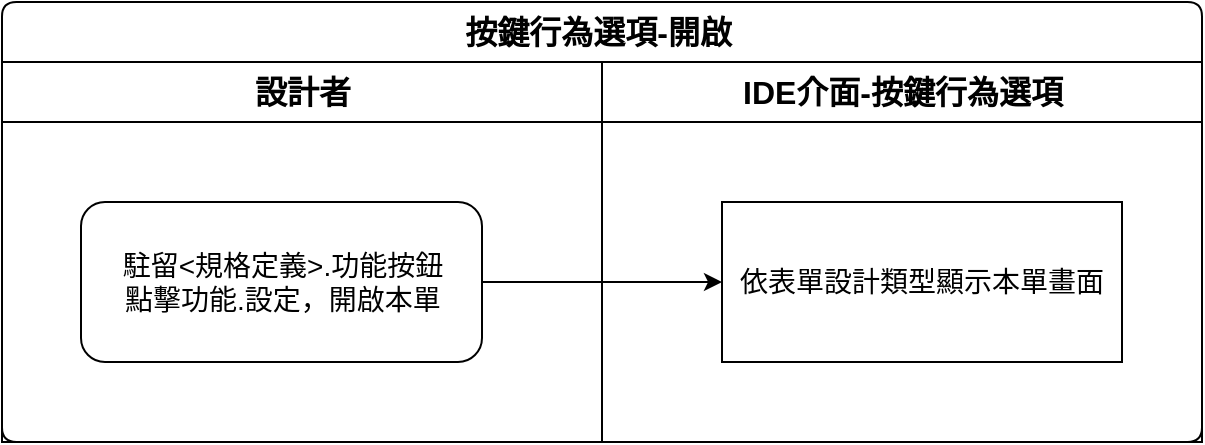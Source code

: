 <mxfile version="13.7.9" type="device" pages="3"><diagram id="K7wwV41DB2iXc-bwP2yq" name="Open"><mxGraphModel dx="1024" dy="1419" grid="1" gridSize="10" guides="1" tooltips="1" connect="1" arrows="1" fold="1" page="1" pageScale="1" pageWidth="1169" pageHeight="827" math="0" shadow="0"><root><mxCell id="0l069XJZi1C2xxRmXRfm-0"/><mxCell id="0l069XJZi1C2xxRmXRfm-1" parent="0l069XJZi1C2xxRmXRfm-0"/><mxCell id="Us8diwwUXw52Ycvlx1S9-0" value="按鍵行為選項-開啟&amp;nbsp;" style="swimlane;html=1;childLayout=stackLayout;resizeParent=1;resizeParentMax=0;strokeColor=#000000;strokeWidth=1;fontSize=16;rounded=1;arcSize=8;startSize=30;" parent="0l069XJZi1C2xxRmXRfm-1" vertex="1"><mxGeometry x="240" y="-740" width="600" height="220" as="geometry"/></mxCell><mxCell id="Us8diwwUXw52Ycvlx1S9-1" value="設計者" style="swimlane;html=1;startSize=30;fontSize=16;strokeWidth=1;" parent="Us8diwwUXw52Ycvlx1S9-0" vertex="1"><mxGeometry y="30" width="300" height="190" as="geometry"/></mxCell><mxCell id="Us8diwwUXw52Ycvlx1S9-4" value="駐留&amp;lt;規格定義&amp;gt;.功能按鈕&lt;br&gt;點擊功能.設定，開啟本單" style="rounded=1;whiteSpace=wrap;html=1;strokeWidth=1;fontSize=14;" parent="Us8diwwUXw52Ycvlx1S9-1" vertex="1"><mxGeometry x="39.5" y="70" width="200.5" height="80" as="geometry"/></mxCell><mxCell id="Us8diwwUXw52Ycvlx1S9-9" style="edgeStyle=orthogonalEdgeStyle;rounded=0;orthogonalLoop=1;jettySize=auto;html=1;" parent="Us8diwwUXw52Ycvlx1S9-0" source="Us8diwwUXw52Ycvlx1S9-4" target="Us8diwwUXw52Ycvlx1S9-7" edge="1"><mxGeometry relative="1" as="geometry"/></mxCell><mxCell id="Us8diwwUXw52Ycvlx1S9-5" value="IDE介面-按鍵行為選項" style="swimlane;html=1;startSize=30;fontSize=16;strokeWidth=1;" parent="Us8diwwUXw52Ycvlx1S9-0" vertex="1"><mxGeometry x="300" y="30" width="300" height="190" as="geometry"/></mxCell><mxCell id="Us8diwwUXw52Ycvlx1S9-7" value="依表單設計類型顯示本單畫面" style="rounded=0;whiteSpace=wrap;html=1;strokeWidth=1;fontSize=14;" parent="Us8diwwUXw52Ycvlx1S9-5" vertex="1"><mxGeometry x="60" y="70" width="200" height="80" as="geometry"/></mxCell></root></mxGraphModel></diagram><diagram id="hVfObUhh0C_qKaUYX13E" name="Save"><mxGraphModel dx="1024" dy="1419" grid="1" gridSize="10" guides="1" tooltips="1" connect="1" arrows="1" fold="1" page="1" pageScale="1" pageWidth="1169" pageHeight="827" math="0" shadow="0"><root><mxCell id="pF5REmeNnPbOLqDZ2f70-0"/><mxCell id="pF5REmeNnPbOLqDZ2f70-1" parent="pF5REmeNnPbOLqDZ2f70-0"/><mxCell id="7oc8m5TQ8r6AbfG_qOhs-0" value="按鍵行為選項-儲存&amp;nbsp;" style="swimlane;html=1;childLayout=stackLayout;resizeParent=1;resizeParentMax=0;strokeColor=#000000;strokeWidth=1;fontSize=16;rounded=1;arcSize=8;startSize=30;" parent="pF5REmeNnPbOLqDZ2f70-1" vertex="1"><mxGeometry x="160" y="-740" width="600" height="220" as="geometry"/></mxCell><mxCell id="7oc8m5TQ8r6AbfG_qOhs-1" value="設計者" style="swimlane;html=1;startSize=30;fontSize=16;" parent="7oc8m5TQ8r6AbfG_qOhs-0" vertex="1"><mxGeometry y="30" width="280" height="190" as="geometry"/></mxCell><mxCell id="zFk8IubvTvMaM5fmpq1z-0" value="點擊按鈕.儲存" style="rounded=1;whiteSpace=wrap;html=1;strokeWidth=1;fontSize=14;" parent="7oc8m5TQ8r6AbfG_qOhs-1" vertex="1"><mxGeometry x="39.5" y="70" width="181" height="80" as="geometry"/></mxCell><mxCell id="7oc8m5TQ8r6AbfG_qOhs-12" style="edgeStyle=orthogonalEdgeStyle;rounded=0;orthogonalLoop=1;jettySize=auto;html=1;exitX=1;exitY=0.5;exitDx=0;exitDy=0;" parent="7oc8m5TQ8r6AbfG_qOhs-0" source="zFk8IubvTvMaM5fmpq1z-0" target="7oc8m5TQ8r6AbfG_qOhs-7" edge="1"><mxGeometry relative="1" as="geometry"><mxPoint x="210" y="200" as="sourcePoint"/></mxGeometry></mxCell><mxCell id="7oc8m5TQ8r6AbfG_qOhs-6" value="IDE介面-按鍵行為選項" style="swimlane;html=1;startSize=30;fontSize=16;strokeWidth=1;" parent="7oc8m5TQ8r6AbfG_qOhs-0" vertex="1"><mxGeometry x="280" y="30" width="320" height="190" as="geometry"/></mxCell><mxCell id="7oc8m5TQ8r6AbfG_qOhs-7" value="該按鈕新增行為選項:推播通知&amp;nbsp;&lt;br&gt;關閉本單, 重顯&amp;lt;規格定義&amp;gt; 畫面" style="rounded=0;whiteSpace=wrap;html=1;strokeWidth=1;fontSize=14;" parent="7oc8m5TQ8r6AbfG_qOhs-6" vertex="1"><mxGeometry x="60" y="70" width="221" height="80" as="geometry"/></mxCell></root></mxGraphModel></diagram><diagram id="e_dQQ_k0Yvmmp3c18DHk" name="Reset"><mxGraphModel dx="1024" dy="1419" grid="1" gridSize="10" guides="1" tooltips="1" connect="1" arrows="1" fold="1" page="1" pageScale="1" pageWidth="1169" pageHeight="827" math="0" shadow="0"><root><mxCell id="vazAi44Bx-To5EjOfdAC-0"/><mxCell id="vazAi44Bx-To5EjOfdAC-1" parent="vazAi44Bx-To5EjOfdAC-0"/><mxCell id="izKQow6m2KpC0UMuBFs7-0" value="按鍵行為選項-重設&amp;nbsp;" style="swimlane;html=1;childLayout=stackLayout;resizeParent=1;resizeParentMax=0;strokeColor=#000000;strokeWidth=1;fontSize=16;rounded=1;arcSize=8;startSize=30;" parent="vazAi44Bx-To5EjOfdAC-1" vertex="1"><mxGeometry x="240" y="-740" width="560" height="220" as="geometry"/></mxCell><mxCell id="izKQow6m2KpC0UMuBFs7-1" value="設計者" style="swimlane;html=1;startSize=30;fontSize=16;rounded=0;strokeWidth=1;" parent="izKQow6m2KpC0UMuBFs7-0" vertex="1"><mxGeometry y="30" width="260" height="190" as="geometry"/></mxCell><mxCell id="qmJuhUGuDBpNAFv-DSXs-0" value="點擊按鈕.儲存" style="rounded=1;whiteSpace=wrap;html=1;strokeWidth=1;fontSize=14;" vertex="1" parent="izKQow6m2KpC0UMuBFs7-1"><mxGeometry x="40" y="70" width="170" height="80" as="geometry"/></mxCell><mxCell id="izKQow6m2KpC0UMuBFs7-6" value="IDE介面-按鍵行為選項" style="swimlane;html=1;startSize=30;fontSize=16;strokeWidth=1;" parent="izKQow6m2KpC0UMuBFs7-0" vertex="1"><mxGeometry x="260" y="30" width="300" height="190" as="geometry"/></mxCell><mxCell id="izKQow6m2KpC0UMuBFs7-8" value="除選項:1.基本設定外&lt;br&gt;清除其它已選取的行為選項" style="rounded=0;whiteSpace=wrap;html=1;strokeWidth=1;fontSize=14;" parent="izKQow6m2KpC0UMuBFs7-6" vertex="1"><mxGeometry x="60" y="70" width="201" height="80" as="geometry"/></mxCell><mxCell id="qmJuhUGuDBpNAFv-DSXs-3" style="edgeStyle=orthogonalEdgeStyle;rounded=0;orthogonalLoop=1;jettySize=auto;html=1;entryX=0;entryY=0.5;entryDx=0;entryDy=0;" edge="1" parent="izKQow6m2KpC0UMuBFs7-0" source="qmJuhUGuDBpNAFv-DSXs-0" target="izKQow6m2KpC0UMuBFs7-8"><mxGeometry relative="1" as="geometry"/></mxCell></root></mxGraphModel></diagram></mxfile>